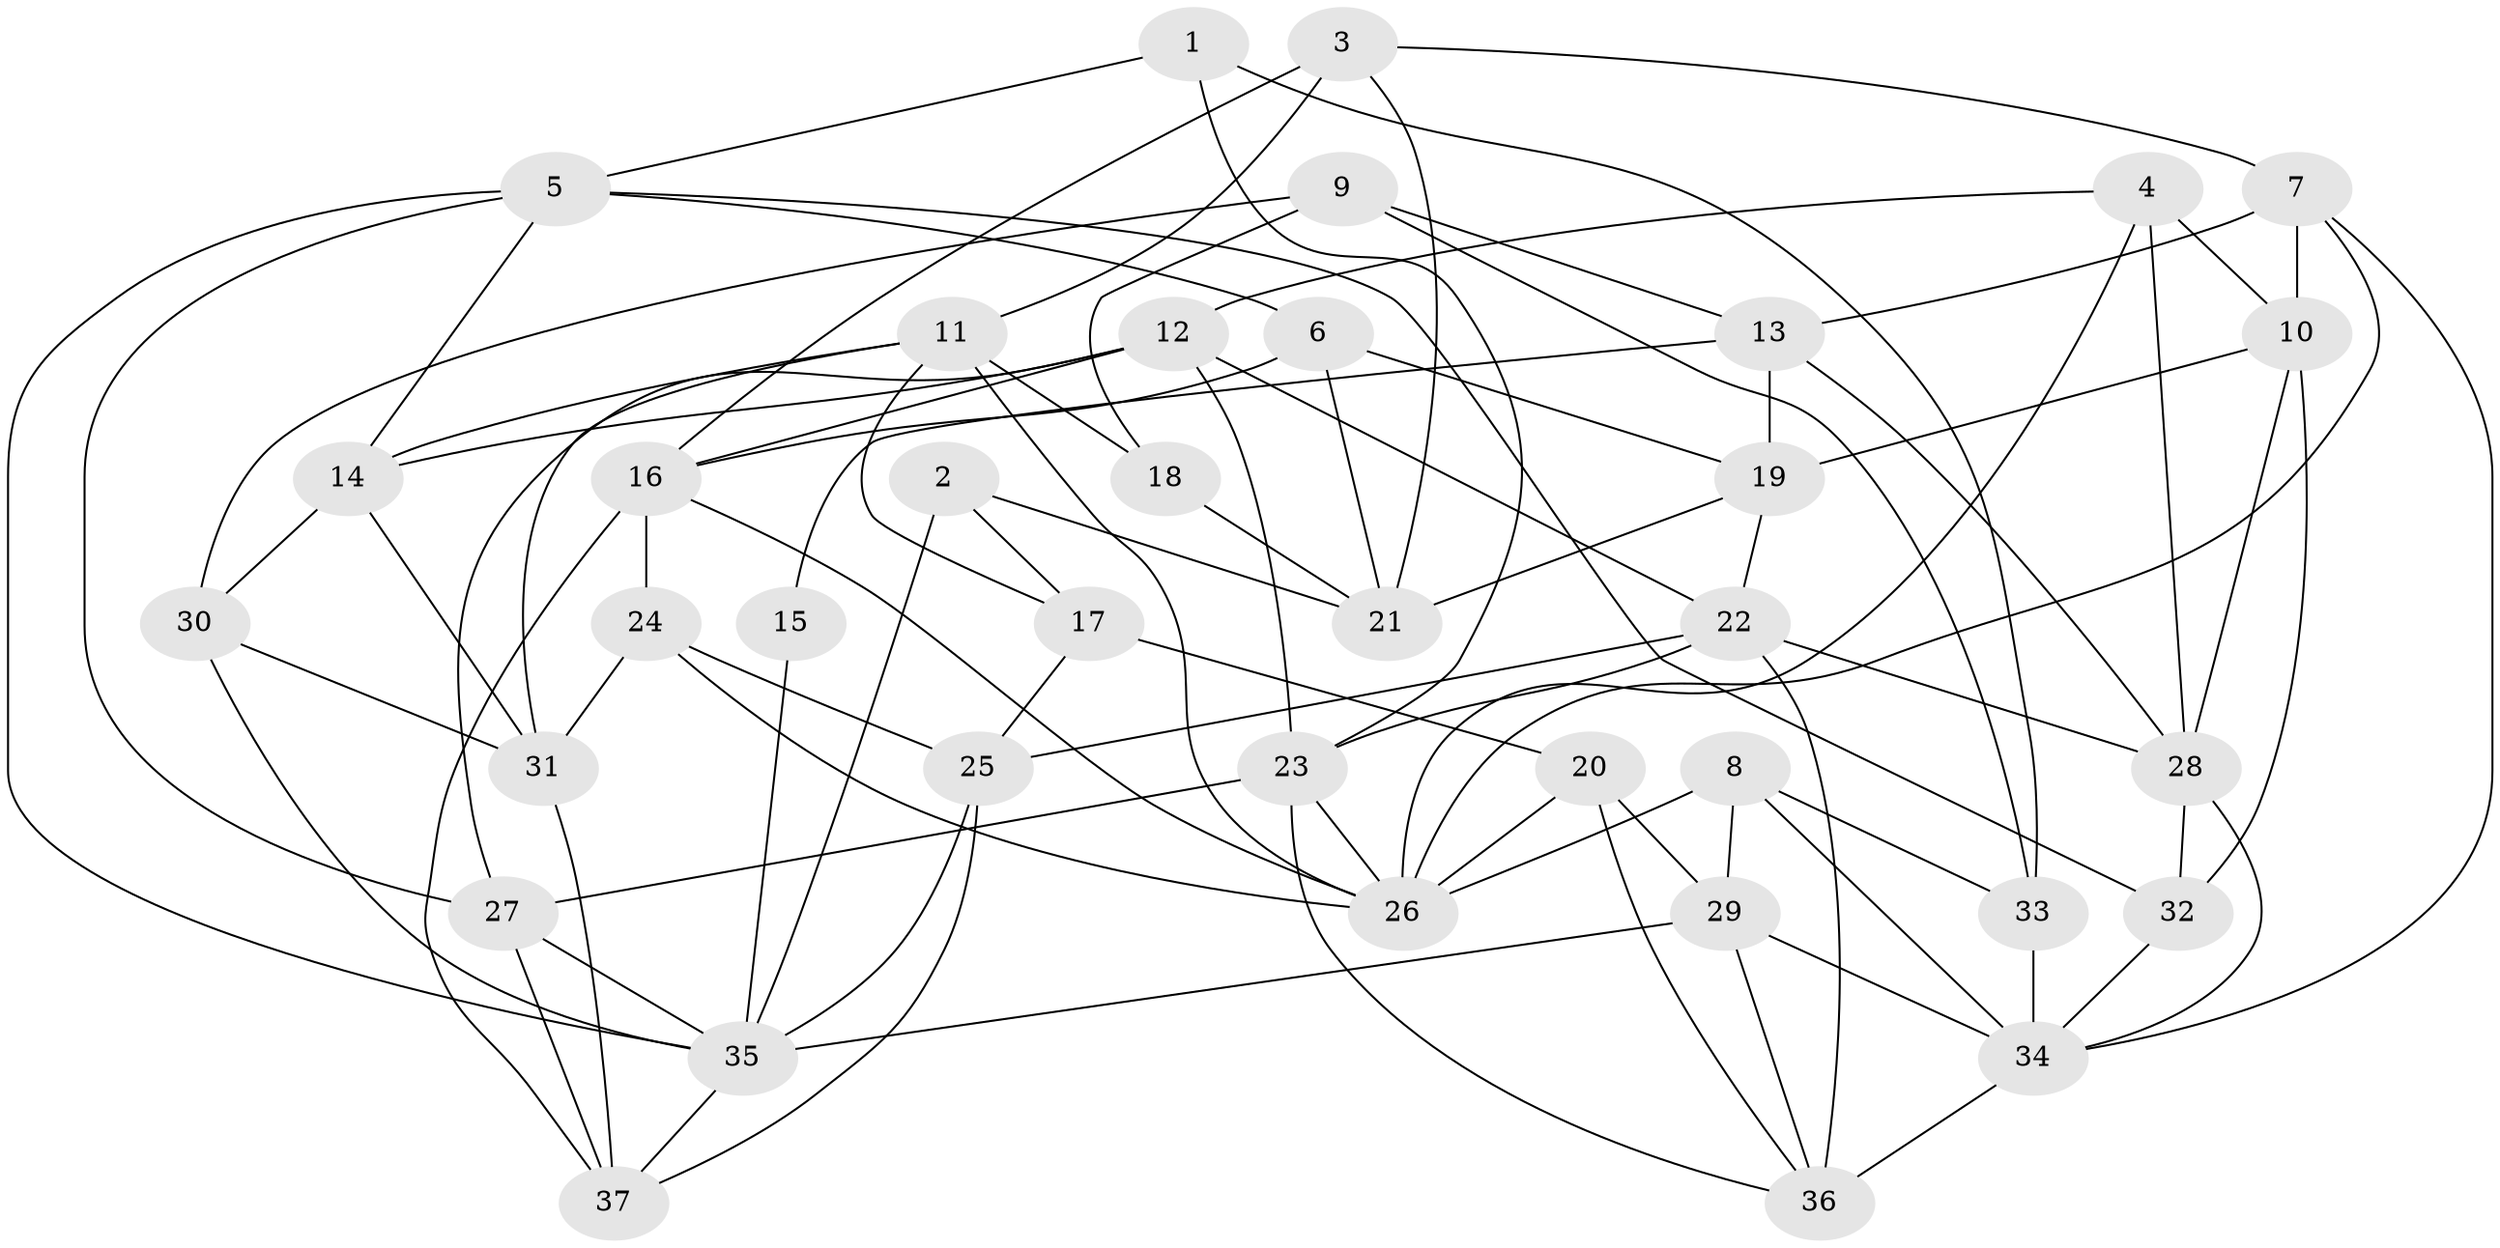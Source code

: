 // original degree distribution, {4: 1.0}
// Generated by graph-tools (version 1.1) at 2025/02/03/09/25 03:02:54]
// undirected, 37 vertices, 90 edges
graph export_dot {
graph [start="1"]
  node [color=gray90,style=filled];
  1;
  2;
  3;
  4;
  5;
  6;
  7;
  8;
  9;
  10;
  11;
  12;
  13;
  14;
  15;
  16;
  17;
  18;
  19;
  20;
  21;
  22;
  23;
  24;
  25;
  26;
  27;
  28;
  29;
  30;
  31;
  32;
  33;
  34;
  35;
  36;
  37;
  1 -- 5 [weight=1.0];
  1 -- 23 [weight=1.0];
  1 -- 33 [weight=2.0];
  2 -- 17 [weight=1.0];
  2 -- 21 [weight=2.0];
  2 -- 35 [weight=1.0];
  3 -- 7 [weight=1.0];
  3 -- 11 [weight=1.0];
  3 -- 16 [weight=1.0];
  3 -- 21 [weight=1.0];
  4 -- 10 [weight=1.0];
  4 -- 12 [weight=1.0];
  4 -- 26 [weight=1.0];
  4 -- 28 [weight=1.0];
  5 -- 6 [weight=1.0];
  5 -- 14 [weight=1.0];
  5 -- 27 [weight=1.0];
  5 -- 32 [weight=1.0];
  5 -- 35 [weight=1.0];
  6 -- 16 [weight=1.0];
  6 -- 19 [weight=1.0];
  6 -- 21 [weight=1.0];
  7 -- 10 [weight=2.0];
  7 -- 13 [weight=1.0];
  7 -- 26 [weight=1.0];
  7 -- 34 [weight=1.0];
  8 -- 26 [weight=1.0];
  8 -- 29 [weight=1.0];
  8 -- 33 [weight=1.0];
  8 -- 34 [weight=1.0];
  9 -- 13 [weight=1.0];
  9 -- 18 [weight=2.0];
  9 -- 30 [weight=2.0];
  9 -- 33 [weight=1.0];
  10 -- 19 [weight=1.0];
  10 -- 28 [weight=1.0];
  10 -- 32 [weight=1.0];
  11 -- 14 [weight=1.0];
  11 -- 17 [weight=1.0];
  11 -- 18 [weight=1.0];
  11 -- 26 [weight=1.0];
  11 -- 31 [weight=1.0];
  12 -- 14 [weight=1.0];
  12 -- 16 [weight=1.0];
  12 -- 22 [weight=1.0];
  12 -- 23 [weight=1.0];
  12 -- 27 [weight=1.0];
  13 -- 15 [weight=2.0];
  13 -- 19 [weight=1.0];
  13 -- 28 [weight=1.0];
  14 -- 30 [weight=2.0];
  14 -- 31 [weight=1.0];
  15 -- 35 [weight=2.0];
  16 -- 24 [weight=1.0];
  16 -- 26 [weight=1.0];
  16 -- 37 [weight=1.0];
  17 -- 20 [weight=2.0];
  17 -- 25 [weight=2.0];
  18 -- 21 [weight=1.0];
  19 -- 21 [weight=1.0];
  19 -- 22 [weight=2.0];
  20 -- 26 [weight=1.0];
  20 -- 29 [weight=2.0];
  20 -- 36 [weight=1.0];
  22 -- 23 [weight=1.0];
  22 -- 25 [weight=1.0];
  22 -- 28 [weight=3.0];
  22 -- 36 [weight=2.0];
  23 -- 26 [weight=1.0];
  23 -- 27 [weight=1.0];
  23 -- 36 [weight=1.0];
  24 -- 25 [weight=1.0];
  24 -- 26 [weight=1.0];
  24 -- 31 [weight=1.0];
  25 -- 35 [weight=1.0];
  25 -- 37 [weight=1.0];
  27 -- 35 [weight=2.0];
  27 -- 37 [weight=1.0];
  28 -- 32 [weight=1.0];
  28 -- 34 [weight=1.0];
  29 -- 34 [weight=1.0];
  29 -- 35 [weight=1.0];
  29 -- 36 [weight=1.0];
  30 -- 31 [weight=1.0];
  30 -- 35 [weight=1.0];
  31 -- 37 [weight=2.0];
  32 -- 34 [weight=1.0];
  33 -- 34 [weight=2.0];
  34 -- 36 [weight=1.0];
  35 -- 37 [weight=1.0];
}
